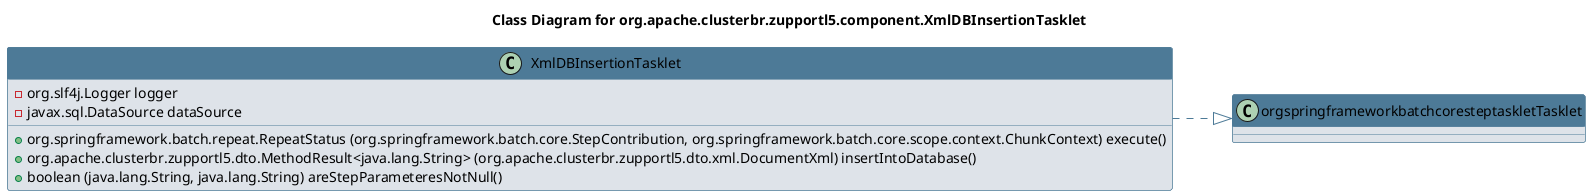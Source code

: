 @startuml 
skinparam class { 
 BackgroundColor #DEE3E9 
 ArrowColor #4D7A97 
 BorderColor #4D7A97 
}
left to right direction 
title Class Diagram for org.apache.clusterbr.zupportl5.component.XmlDBInsertionTasklet
skinparam titleBackgroundColor White
skinparam classHeaderBackgroundColor #4D7A97 
skinparam stereotypeCBackgroundColor #F8981D 

class XmlDBInsertionTasklet {
 - org.slf4j.Logger logger
 - javax.sql.DataSource dataSource
 + org.springframework.batch.repeat.RepeatStatus (org.springframework.batch.core.StepContribution, org.springframework.batch.core.scope.context.ChunkContext) execute()
 + org.apache.clusterbr.zupportl5.dto.MethodResult<java.lang.String> (org.apache.clusterbr.zupportl5.dto.xml.DocumentXml) insertIntoDatabase()
 + boolean (java.lang.String, java.lang.String) areStepParameteresNotNull()
}
XmlDBInsertionTasklet ..|> orgspringframeworkbatchcoresteptaskletTasklet
@enduml